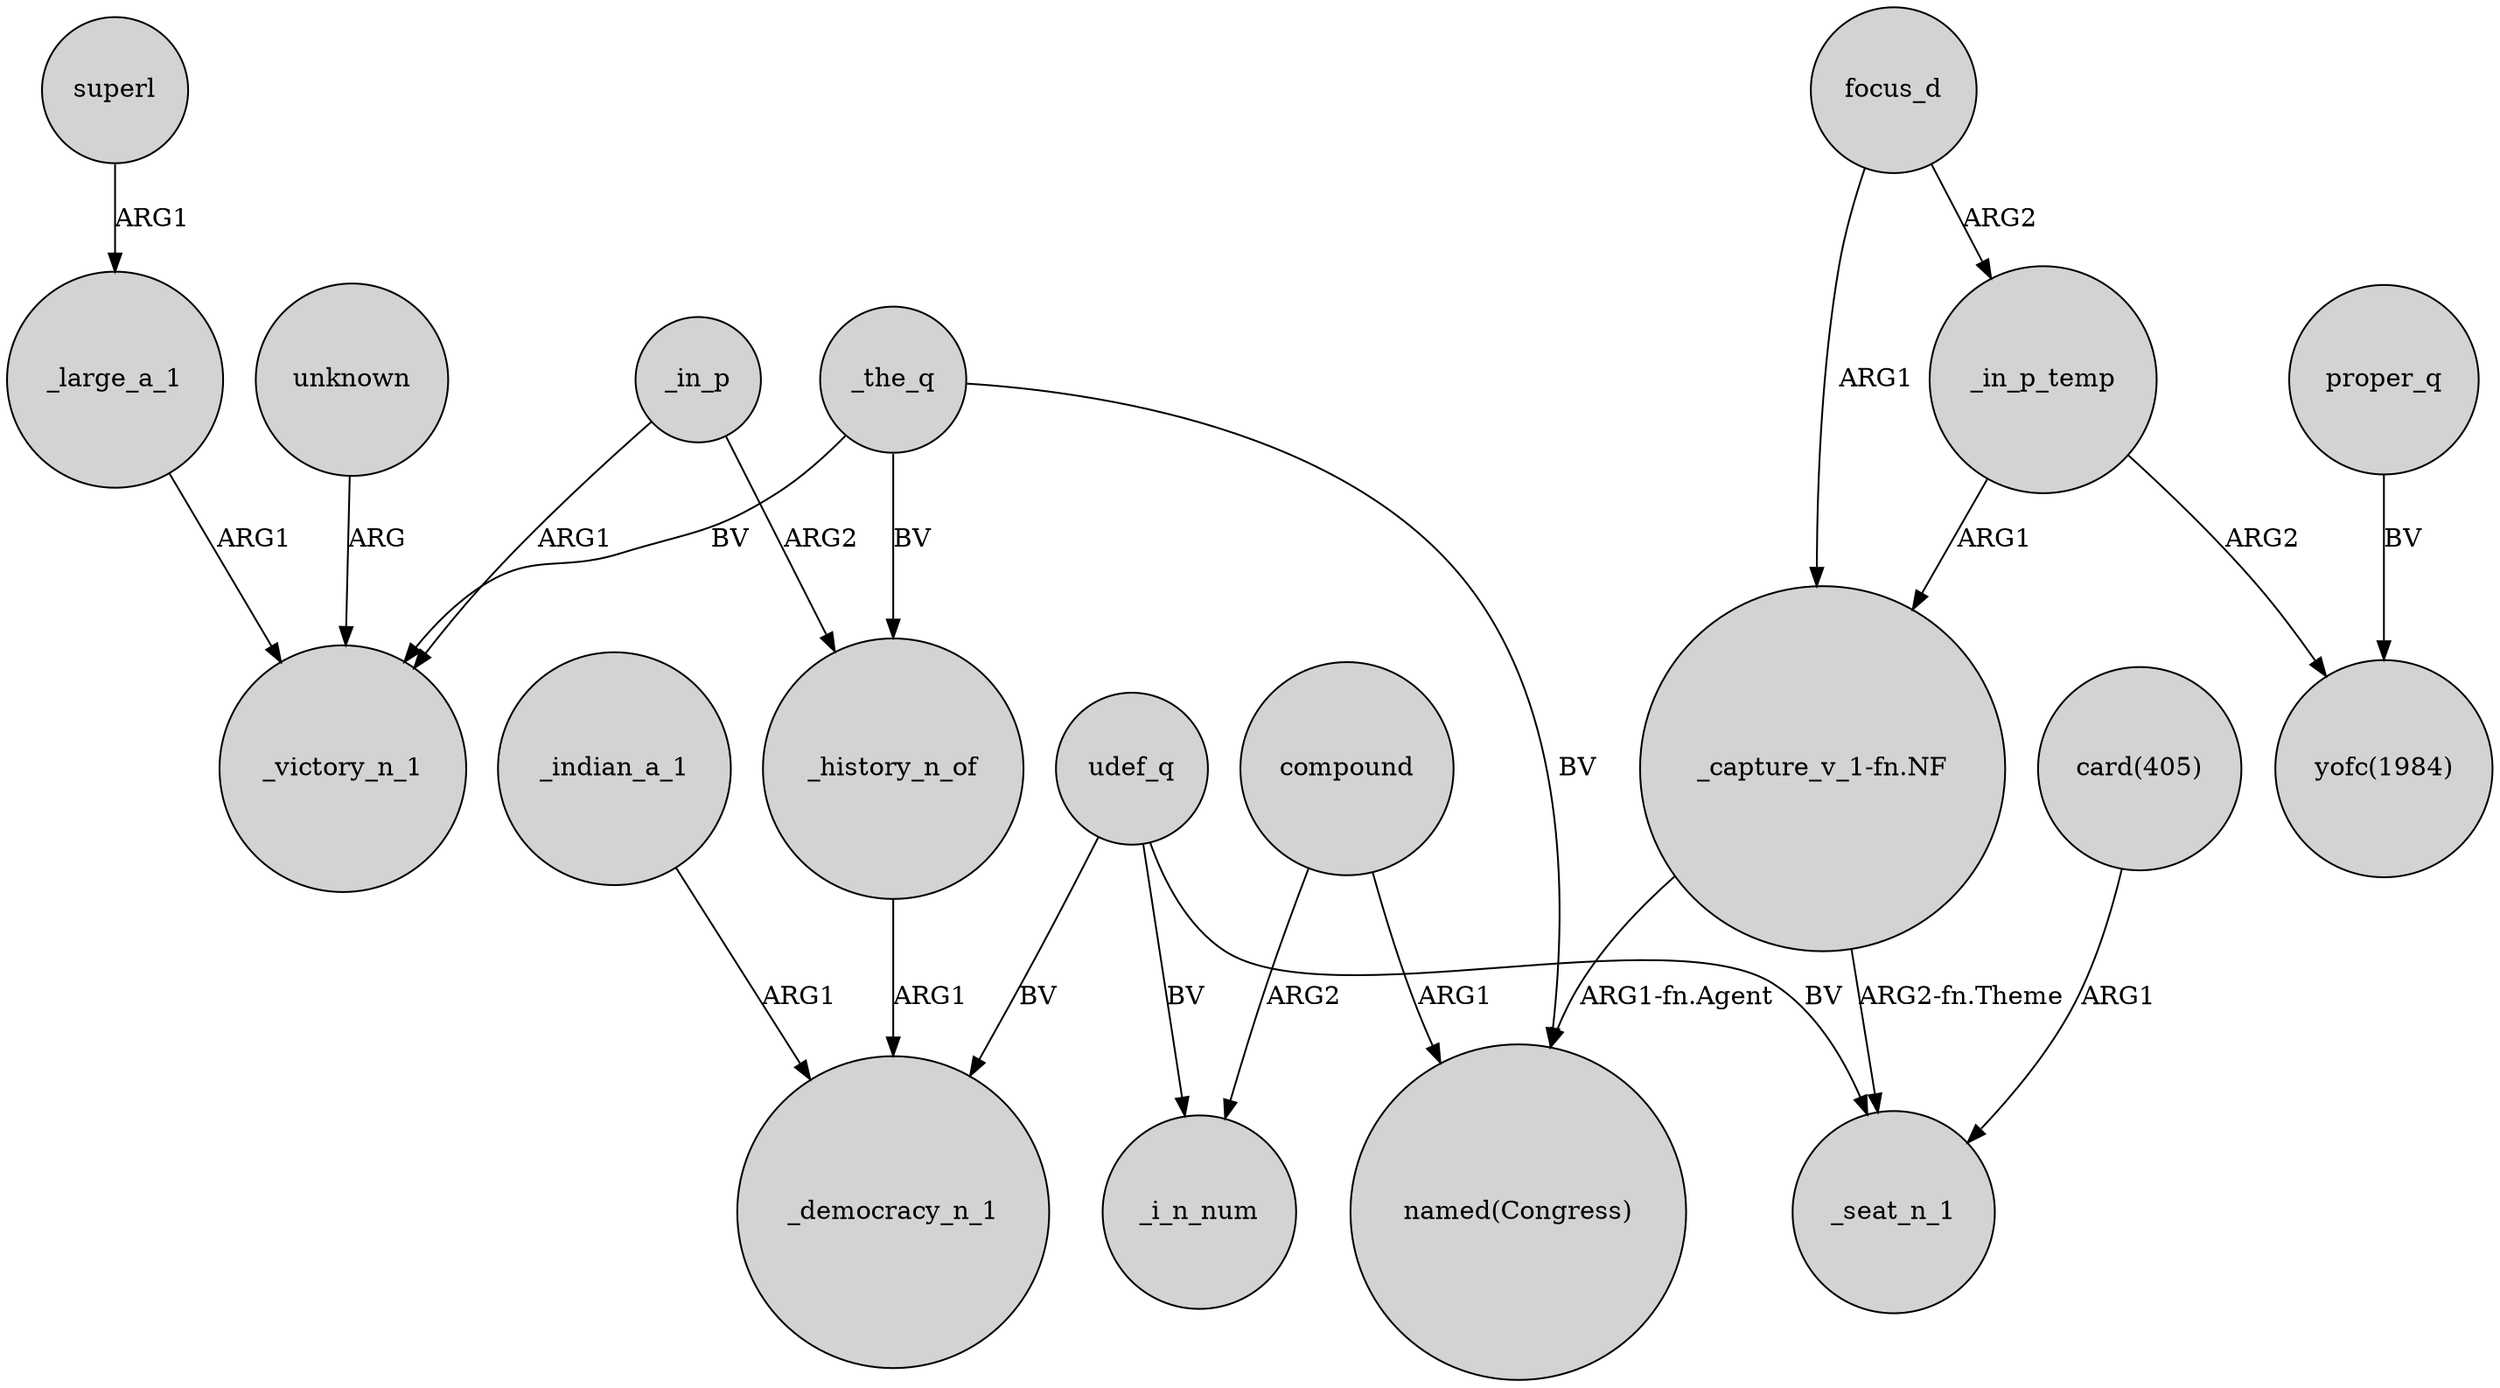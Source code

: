 digraph {
	node [shape=circle style=filled]
	superl -> _large_a_1 [label=ARG1]
	compound -> _i_n_num [label=ARG2]
	focus_d -> _in_p_temp [label=ARG2]
	_in_p_temp -> "_capture_v_1-fn.NF" [label=ARG1]
	"_capture_v_1-fn.NF" -> "named(Congress)" [label="ARG1-fn.Agent"]
	_in_p_temp -> "yofc(1984)" [label=ARG2]
	_the_q -> "named(Congress)" [label=BV]
	_history_n_of -> _democracy_n_1 [label=ARG1]
	focus_d -> "_capture_v_1-fn.NF" [label=ARG1]
	_in_p -> _victory_n_1 [label=ARG1]
	proper_q -> "yofc(1984)" [label=BV]
	"_capture_v_1-fn.NF" -> _seat_n_1 [label="ARG2-fn.Theme"]
	"card(405)" -> _seat_n_1 [label=ARG1]
	_the_q -> _victory_n_1 [label=BV]
	udef_q -> _i_n_num [label=BV]
	udef_q -> _democracy_n_1 [label=BV]
	compound -> "named(Congress)" [label=ARG1]
	_in_p -> _history_n_of [label=ARG2]
	_the_q -> _history_n_of [label=BV]
	_indian_a_1 -> _democracy_n_1 [label=ARG1]
	udef_q -> _seat_n_1 [label=BV]
	_large_a_1 -> _victory_n_1 [label=ARG1]
	unknown -> _victory_n_1 [label=ARG]
}

